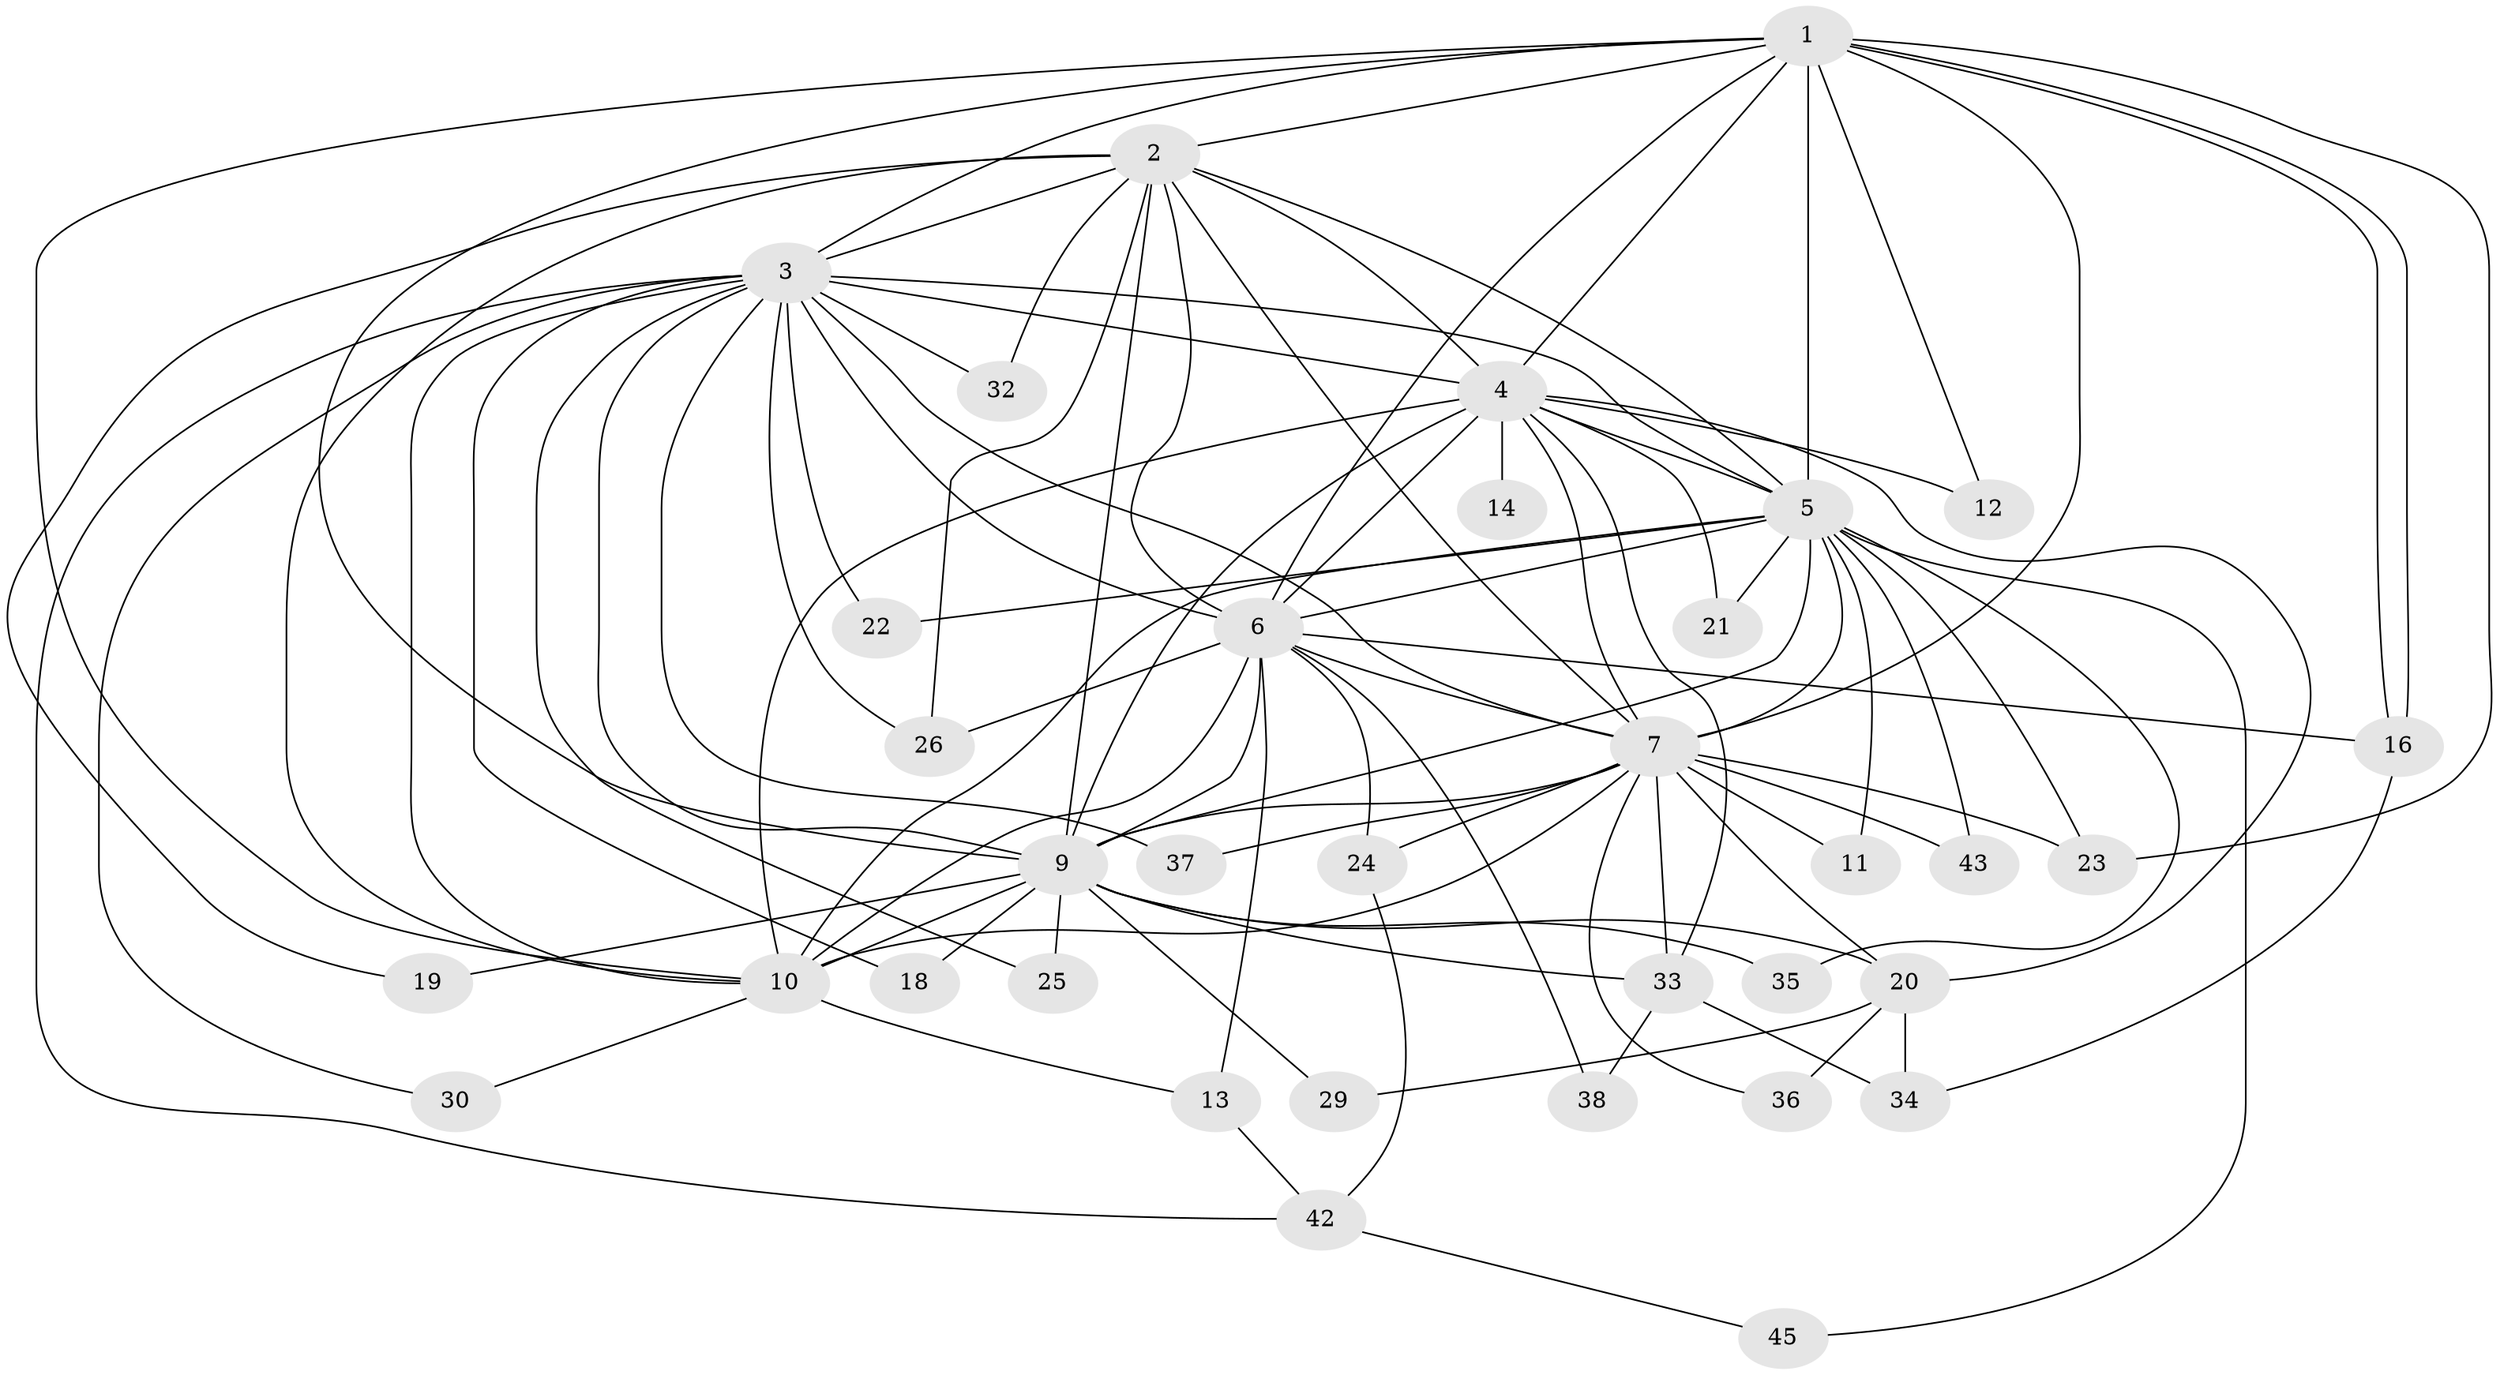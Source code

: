 // original degree distribution, {15: 0.04, 13: 0.06, 19: 0.02, 18: 0.02, 14: 0.02, 17: 0.02, 12: 0.02, 2: 0.54, 3: 0.14, 4: 0.08, 5: 0.04}
// Generated by graph-tools (version 1.1) at 2025/11/02/27/25 16:11:01]
// undirected, 35 vertices, 94 edges
graph export_dot {
graph [start="1"]
  node [color=gray90,style=filled];
  1 [super="+48"];
  2 [super="+40"];
  3 [super="+39"];
  4 [super="+8"];
  5 [super="+17"];
  6 [super="+27"];
  7 [super="+31"];
  9 [super="+15"];
  10 [super="+41"];
  11;
  12;
  13;
  14;
  16;
  18;
  19;
  20 [super="+28"];
  21;
  22;
  23 [super="+44"];
  24 [super="+50"];
  25;
  26 [super="+46"];
  29;
  30;
  32;
  33 [super="+49"];
  34 [super="+47"];
  35;
  36;
  37;
  38;
  42;
  43;
  45;
  1 -- 2;
  1 -- 3;
  1 -- 4 [weight=2];
  1 -- 5 [weight=3];
  1 -- 6;
  1 -- 7;
  1 -- 9;
  1 -- 10;
  1 -- 12;
  1 -- 16;
  1 -- 16;
  1 -- 23;
  2 -- 3;
  2 -- 4 [weight=2];
  2 -- 5;
  2 -- 6;
  2 -- 7;
  2 -- 9;
  2 -- 10 [weight=2];
  2 -- 19;
  2 -- 26;
  2 -- 32;
  3 -- 4 [weight=2];
  3 -- 5 [weight=2];
  3 -- 6;
  3 -- 7;
  3 -- 9;
  3 -- 10 [weight=2];
  3 -- 18;
  3 -- 22;
  3 -- 25;
  3 -- 26;
  3 -- 30;
  3 -- 32;
  3 -- 37;
  3 -- 42;
  4 -- 5 [weight=2];
  4 -- 6 [weight=2];
  4 -- 7 [weight=2];
  4 -- 9 [weight=2];
  4 -- 10 [weight=2];
  4 -- 12;
  4 -- 14 [weight=2];
  4 -- 20 [weight=2];
  4 -- 33;
  4 -- 21;
  5 -- 6;
  5 -- 7;
  5 -- 9;
  5 -- 10;
  5 -- 11;
  5 -- 21;
  5 -- 22;
  5 -- 23;
  5 -- 35;
  5 -- 45;
  5 -- 43;
  6 -- 7;
  6 -- 9;
  6 -- 10;
  6 -- 13;
  6 -- 24;
  6 -- 38;
  6 -- 16;
  6 -- 26;
  7 -- 9 [weight=2];
  7 -- 10;
  7 -- 11;
  7 -- 24;
  7 -- 33;
  7 -- 37;
  7 -- 43;
  7 -- 36;
  7 -- 20;
  7 -- 23;
  9 -- 10;
  9 -- 18;
  9 -- 19;
  9 -- 29;
  9 -- 33;
  9 -- 35;
  9 -- 20;
  9 -- 25;
  10 -- 13;
  10 -- 30;
  13 -- 42;
  16 -- 34;
  20 -- 29;
  20 -- 36;
  20 -- 34;
  24 -- 42;
  33 -- 38;
  33 -- 34;
  42 -- 45;
}
